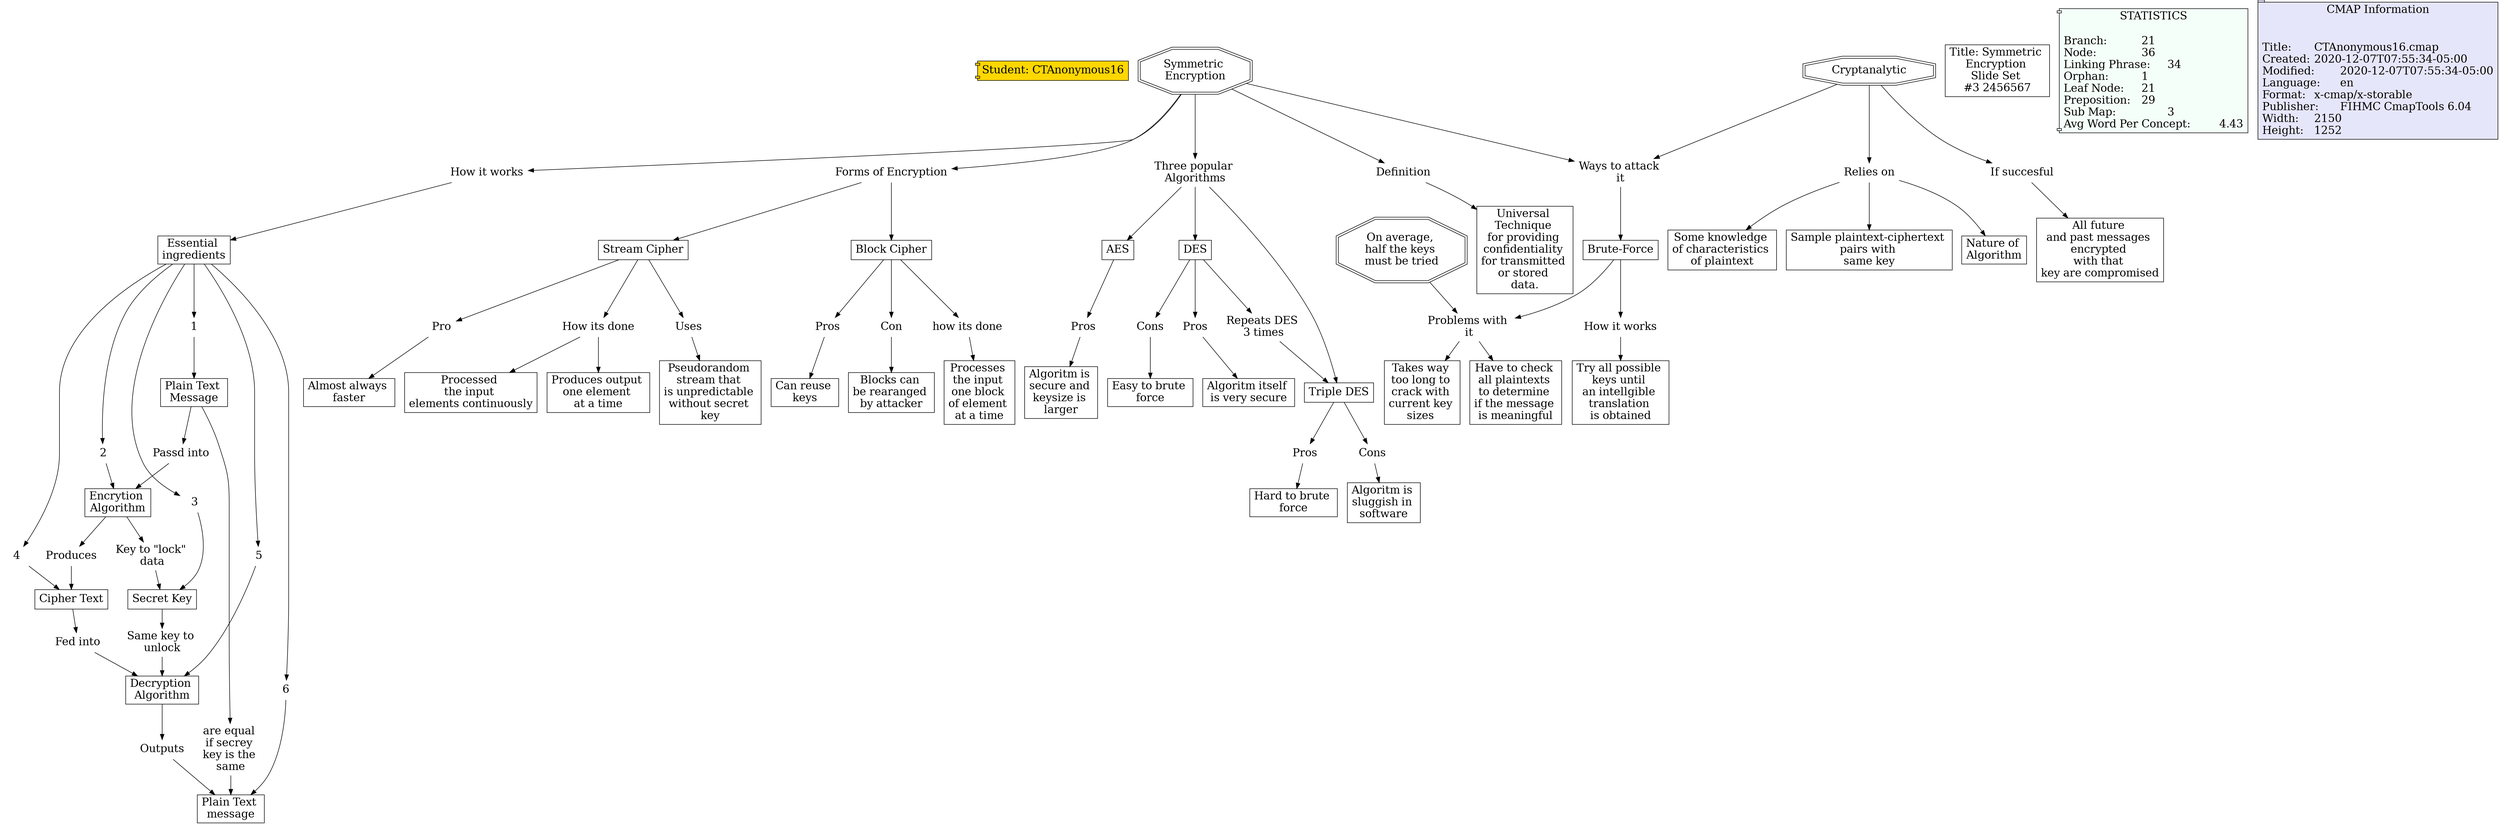 // The Round Table
digraph {
	Student [label="Student: CTAnonymous16" fillcolor=gold fontsize=20 shape=component style=filled]
	"1RS2061K4-1V31B49-1L6" [label="Essential 
ingredients" fillcolor=white fontsize=20 shape=rect style=filled]
	"1RS20H42Y-1YKLX9H-2FL" [label=6 fontsize=20 shape=none]
	"1RS2061K4-1V31B49-1L6" -> "1RS20H42Y-1YKLX9H-2FL" [constraint=true]
	"1RS219Y0L-CCQLZ5-3R9" [label="Brute-Force" fillcolor=white fontsize=20 shape=rect style=filled]
	"1RS21GGYN-ML82NS-407" [label="Problems with 
it" fontsize=20 shape=none]
	"1RS219Y0L-CCQLZ5-3R9" -> "1RS21GGYN-ML82NS-407" [constraint=true]
	"1RS21Y6Z3-1706WR1-53N" [label="Stream Cipher
" fillcolor=white fontsize=20 shape=rect style=filled]
	"1RS224047-1BLNPYP-5MJ" [label=Pro fontsize=20 shape=none]
	"1RS21Y6Z3-1706WR1-53N" -> "1RS224047-1BLNPYP-5MJ" [constraint=true]
	"1RS21V6YT-2VK7BM-4XG" [label=Pros fontsize=20 shape=none]
	"1RS21V6YR-12LD4TT-4XC" [label="Algoritm is 
secure and 
keysize is 
larger" fillcolor=white fontsize=20 shape=rect style=filled]
	"1RS21V6YT-2VK7BM-4XG" -> "1RS21V6YR-12LD4TT-4XC" [constraint=true]
	"1RS21Y6Z3-1706WR1-53N" [label="Stream Cipher
" fillcolor=white fontsize=20 shape=rect style=filled]
	"1RS221PPS-2C25TGR-5FN" [label="How its done
" fontsize=20 shape=none]
	"1RS21Y6Z3-1706WR1-53N" -> "1RS221PPS-2C25TGR-5FN" [constraint=true]
	"1RS217MR8-27H06T3-3LD" [label="How it works
" fontsize=20 shape=none]
	"1RS2061K4-1V31B49-1L6" [label="Essential 
ingredients" fillcolor=white fontsize=20 shape=rect style=filled]
	"1RS217MR8-27H06T3-3LD" -> "1RS2061K4-1V31B49-1L6" [constraint=true]
	"1RS21LS0L-174C37W-4C8" [label="Three popular 
Algorithms" fontsize=20 shape=none]
	"1RS21LS0J-12YMT8Q-4C5" [label=DES fillcolor=white fontsize=20 shape=rect style=filled]
	"1RS21LS0L-174C37W-4C8" -> "1RS21LS0J-12YMT8Q-4C5" [constraint=true]
	"1RS221PPS-2C25TGR-5FN" [label="How its done
" fontsize=20 shape=none]
	"1RS223430-1FMK1K4-5JV" [label="Produces output 
one element 
at a time" fillcolor=white fontsize=20 shape=rect style=filled]
	"1RS221PPS-2C25TGR-5FN" -> "1RS223430-1FMK1K4-5JV" [constraint=true]
	"1RS21TGZ1-19009M6-4V8" [label=Cons fontsize=20 shape=none]
	"1RS21TGZ0-27DHX93-4V5" [label="Algoritm is 
sluggish in 
software" fillcolor=white fontsize=20 shape=rect style=filled]
	"1RS21TGZ1-19009M6-4V8" -> "1RS21TGZ0-27DHX93-4V5" [constraint=true]
	"1RS206SM7-1PFLKVR-1MV" [label="Plain Text 
Message" fillcolor=white fontsize=20 shape=rect style=filled]
	"1RS20JH77-91LSB5-2K2" [label="are equal 
if secrey 
key is the 
same" fontsize=20 shape=none]
	"1RS206SM7-1PFLKVR-1MV" -> "1RS20JH77-91LSB5-2K2" [constraint=true]
	"1RS2061K4-1V31B49-1L6" [label="Essential 
ingredients" fillcolor=white fontsize=20 shape=rect style=filled]
	"1RS208GCY-G174V1-1S3" [label=3 fontsize=20 shape=none]
	"1RS2061K4-1V31B49-1L6" -> "1RS208GCY-G174V1-1S3" [constraint=true]
	"1RS21X62Q-GLZ2P7-51H" [label="Block Cipher
" fillcolor=white fontsize=20 shape=rect style=filled]
	"1RS220BTQ-DMDQ6B-59L" [label=Pros fontsize=20 shape=none]
	"1RS21X62Q-GLZ2P7-51H" -> "1RS220BTQ-DMDQ6B-59L" [constraint=true]
	"1RS21Y6Z3-1706WR1-53N" [label="Stream Cipher
" fillcolor=white fontsize=20 shape=rect style=filled]
	"1RS2247BZ-14ZNCKQ-5NW" [label=Uses fontsize=20 shape=none]
	"1RS21Y6Z3-1706WR1-53N" -> "1RS2247BZ-14ZNCKQ-5NW" [constraint=true]
	"1RS20X5SF-1W0W4S7-30Z" [label="On average, 
half the keys 
must be tried
" fillcolor=white fontsize=20 shape=doubleoctagon style=filled]
	"1RS21GGYN-ML82NS-407" [label="Problems with 
it" fontsize=20 shape=none]
	"1RS20X5SF-1W0W4S7-30Z" -> "1RS21GGYN-ML82NS-407" [constraint=true]
	"1RS1ZT824-B1S1Q7-TP" [label=Definition fontsize=20 shape=none]
	"1RS1ZT822-1JF4CBX-TL" [label="Universal 
Technique 
for providing 
confidentiality 
for transmitted 
or stored 
data." fillcolor=white fontsize=20 shape=rect style=filled]
	"1RS1ZT824-B1S1Q7-TP" -> "1RS1ZT822-1JF4CBX-TL" [constraint=true]
	"1RS20Z8GX-1S7YV8J-37Z" [label="If succesful
" fontsize=20 shape=none]
	"1RS20Z8GV-QBG85B-37W" [label="All future 
and past messages 
encrypted 
with that 
key are compromised
" fillcolor=white fontsize=20 shape=rect style=filled]
	"1RS20Z8GX-1S7YV8J-37Z" -> "1RS20Z8GV-QBG85B-37W" [constraint=true]
	"1RS220BTQ-DMDQ6B-59L" [label=Pros fontsize=20 shape=none]
	"1RS220BTN-PV21XY-59H" [label="Can reuse 
keys" fillcolor=white fontsize=20 shape=rect style=filled]
	"1RS220BTQ-DMDQ6B-59L" -> "1RS220BTN-PV21XY-59H" [constraint=true]
	"1RS220RQZ-11334FP-5C6" [label=Con fontsize=20 shape=none]
	"1RS220RQX-L6H0H4-5C3" [label="Blocks can 
be rearanged 
by attacker
" fillcolor=white fontsize=20 shape=rect style=filled]
	"1RS220RQZ-11334FP-5C6" -> "1RS220RQX-L6H0H4-5C3" [constraint=true]
	"1RS2061K4-1V31B49-1L6" [label="Essential 
ingredients" fillcolor=white fontsize=20 shape=rect style=filled]
	"1RS20C9S2-CXFPPS-219" [label=4 fontsize=20 shape=none]
	"1RS2061K4-1V31B49-1L6" -> "1RS20C9S2-CXFPPS-219" [constraint=true]
	"1RS219Y0N-1HLZQ3-3RD" [label="Ways to attack 
it" fontsize=20 shape=none]
	"1RS219Y0L-CCQLZ5-3R9" [label="Brute-Force" fillcolor=white fontsize=20 shape=rect style=filled]
	"1RS219Y0N-1HLZQ3-3RD" -> "1RS219Y0L-CCQLZ5-3R9" [constraint=true]
	"1RS20VLZ6-YRGL9H-2YR" [label="Relies on" fontsize=20 shape=none]
	"1RS20XSP0-177B83Y-33T" [label="Some knowledge 
of characteristics 
of plaintext
" fillcolor=white fontsize=20 shape=rect style=filled]
	"1RS20VLZ6-YRGL9H-2YR" -> "1RS20XSP0-177B83Y-33T" [constraint=true]
	"1RS2061K4-1V31B49-1L6" [label="Essential 
ingredients" fillcolor=white fontsize=20 shape=rect style=filled]
	"1RS20DBFR-16KYXPP-23B" [label=5 fontsize=20 shape=none]
	"1RS2061K4-1V31B49-1L6" -> "1RS20DBFR-16KYXPP-23B" [constraint=true]
	"1RS207LQ3-229JDJ5-1PP" [label=2 fontsize=20 shape=none]
	"1RS207LQ2-13J6Y5J-1PL" [label="Encrytion 
Algorithm" fillcolor=white fontsize=20 shape=rect style=filled]
	"1RS207LQ3-229JDJ5-1PP" -> "1RS207LQ2-13J6Y5J-1PL" [constraint=true]
	"1RS20FGQM-16XJQX0-28R" [label="Same key to 
unlock" fontsize=20 shape=none]
	"1RS20DBFP-1BP7K4Z-237" [label="Decryption 
Algorithm" fillcolor=white fontsize=20 shape=rect style=filled]
	"1RS20FGQM-16XJQX0-28R" -> "1RS20DBFP-1BP7K4Z-237" [constraint=true]
	"1RS21NL00-274RD3W-4HT" [label=AES fillcolor=white fontsize=20 shape=rect style=filled]
	"1RS21V6YT-2VK7BM-4XG" [label=Pros fontsize=20 shape=none]
	"1RS21NL00-274RD3W-4HT" -> "1RS21V6YT-2VK7BM-4XG" [constraint=true]
	"1RS21GGYN-ML82NS-407" [label="Problems with 
it" fontsize=20 shape=none]
	"1RS211C58-29NL45F-3CD" [label="Takes way 
too long to 
crack with 
current key 
sizes " fillcolor=white fontsize=20 shape=rect style=filled]
	"1RS21GGYN-ML82NS-407" -> "1RS211C58-29NL45F-3CD" [constraint=true]
	"1RS20H42Y-1YKLX9H-2FL" [label=6 fontsize=20 shape=none]
	"1RS20H42W-2CRWGBM-2FH" [label="Plain Text 
message" fillcolor=white fontsize=20 shape=rect style=filled]
	"1RS20H42Y-1YKLX9H-2FL" -> "1RS20H42W-2CRWGBM-2FH" [constraint=true]
	"1RS20G8KF-1N3SWYX-2C1" [label="Fed into" fontsize=20 shape=none]
	"1RS20DBFP-1BP7K4Z-237" [label="Decryption 
Algorithm" fillcolor=white fontsize=20 shape=rect style=filled]
	"1RS20G8KF-1N3SWYX-2C1" -> "1RS20DBFP-1BP7K4Z-237" [constraint=true]
	"1RS21LS0J-12YMT8Q-4C5" [label=DES fillcolor=white fontsize=20 shape=rect style=filled]
	"1RS21SDGJ-184W11L-4R5" [label="Repeats DES 
3 times" fontsize=20 shape=none]
	"1RS21LS0J-12YMT8Q-4C5" -> "1RS21SDGJ-184W11L-4R5" [constraint=true]
	"1RS20DBFP-1BP7K4Z-237" [label="Decryption 
Algorithm" fillcolor=white fontsize=20 shape=rect style=filled]
	"1RS20J64D-X57QX1-2J1" [label=Outputs fontsize=20 shape=none]
	"1RS20DBFP-1BP7K4Z-237" -> "1RS20J64D-X57QX1-2J1" [constraint=true]
	"1RS20C9S0-FY75WR-216" [label="Cipher Text
" fillcolor=white fontsize=20 shape=rect style=filled]
	"1RS20G8KF-1N3SWYX-2C1" [label="Fed into" fontsize=20 shape=none]
	"1RS20C9S0-FY75WR-216" -> "1RS20G8KF-1N3SWYX-2C1" [constraint=true]
	"1RS224047-1BLNPYP-5MJ" [label=Pro fontsize=20 shape=none]
	"1RS224045-1LP7LD4-5MF" [label="Almost always 
faster" fillcolor=white fontsize=20 shape=rect style=filled]
	"1RS224047-1BLNPYP-5MJ" -> "1RS224045-1LP7LD4-5MF" [constraint=true]
	"1RS21N81C-199HQQ6-4GN" [label="Triple DES
" fillcolor=white fontsize=20 shape=rect style=filled]
	"1RS21TGZ1-19009M6-4V8" [label=Cons fontsize=20 shape=none]
	"1RS21N81C-199HQQ6-4GN" -> "1RS21TGZ1-19009M6-4V8" [constraint=true]
	"1RS21X62Q-GLZ2P7-51H" [label="Block Cipher
" fillcolor=white fontsize=20 shape=rect style=filled]
	"1RS220RQZ-11334FP-5C6" [label=Con fontsize=20 shape=none]
	"1RS21X62Q-GLZ2P7-51H" -> "1RS220RQZ-11334FP-5C6" [constraint=true]
	"1RS20PDV9-1HW846C-2PF" [label=Cryptanalytic fillcolor=white fontsize=20 shape=doubleoctagon style=filled]
	"1RS20VLZ6-YRGL9H-2YR" [label="Relies on" fontsize=20 shape=none]
	"1RS20PDV9-1HW846C-2PF" -> "1RS20VLZ6-YRGL9H-2YR" [constraint=true]
	"1RS21YPDN-QJQ0XD-54W" [label="how its done
" fontsize=20 shape=none]
	"1RS21YPDL-9RPPWX-54S" [label="Processes 
the input 
one block 
of element 
at a time" fillcolor=white fontsize=20 shape=rect style=filled]
	"1RS21YPDN-QJQ0XD-54W" -> "1RS21YPDL-9RPPWX-54S" [constraint=true]
	"1RS2061K4-1V31B49-1L6" [label="Essential 
ingredients" fillcolor=white fontsize=20 shape=rect style=filled]
	"1RS207LQ3-229JDJ5-1PP" [label=2 fontsize=20 shape=none]
	"1RS2061K4-1V31B49-1L6" -> "1RS207LQ3-229JDJ5-1PP" [constraint=true]
	"1RS20J64D-X57QX1-2J1" [label=Outputs fontsize=20 shape=none]
	"1RS20H42W-2CRWGBM-2FH" [label="Plain Text 
message" fillcolor=white fontsize=20 shape=rect style=filled]
	"1RS20J64D-X57QX1-2J1" -> "1RS20H42W-2CRWGBM-2FH" [constraint=true]
	"1RS21FMH7-1PMYKYM-3Y5" [label="How it works
" fontsize=20 shape=none]
	"1RS20PVSK-5SJHVT-2QS" [label="Try all possible 
keys until 
an intellgible 
translation 
is obtained
" fillcolor=white fontsize=20 shape=rect style=filled]
	"1RS21FMH7-1PMYKYM-3Y5" -> "1RS20PVSK-5SJHVT-2QS" [constraint=true]
	"1RS1ZS9M2-61878G-S7" [label="Symmetric 
Encryption" fillcolor=white fontsize=20 shape=doubleoctagon style=filled]
	"1RS21X62R-PFVFY9-51L" [label="Forms of Encryption
" fontsize=20 shape=none]
	"1RS1ZS9M2-61878G-S7" -> "1RS21X62R-PFVFY9-51L" [constraint=true]
	"1RS21LS0J-12YMT8Q-4C5" [label=DES fillcolor=white fontsize=20 shape=rect style=filled]
	"1RS21QNQ8-3DC5YV-4LQ" [label=Cons fontsize=20 shape=none]
	"1RS21LS0J-12YMT8Q-4C5" -> "1RS21QNQ8-3DC5YV-4LQ" [constraint=true]
	"1RS21GGYN-ML82NS-407" [label="Problems with 
it" fontsize=20 shape=none]
	"1RS21GGYM-1N9H6HD-404" [label="Have to check 
all plaintexts 
to determine 
if the message 
is meaningful
" fillcolor=white fontsize=20 shape=rect style=filled]
	"1RS21GGYN-ML82NS-407" -> "1RS21GGYM-1N9H6HD-404" [constraint=true]
	"1RS209FSB-RDV3PK-1VV" [label="Passd into
" fontsize=20 shape=none]
	"1RS207LQ2-13J6Y5J-1PL" [label="Encrytion 
Algorithm" fillcolor=white fontsize=20 shape=rect style=filled]
	"1RS209FSB-RDV3PK-1VV" -> "1RS207LQ2-13J6Y5J-1PL" [constraint=true]
	"1RS206SM7-1PFLKVR-1MV" [label="Plain Text 
Message" fillcolor=white fontsize=20 shape=rect style=filled]
	"1RS209FSB-RDV3PK-1VV" [label="Passd into
" fontsize=20 shape=none]
	"1RS206SM7-1PFLKVR-1MV" -> "1RS209FSB-RDV3PK-1VV" [constraint=true]
	"1RS20JH77-91LSB5-2K2" [label="are equal 
if secrey 
key is the 
same" fontsize=20 shape=none]
	"1RS20H42W-2CRWGBM-2FH" [label="Plain Text 
message" fillcolor=white fontsize=20 shape=rect style=filled]
	"1RS20JH77-91LSB5-2K2" -> "1RS20H42W-2CRWGBM-2FH" [constraint=true]
	"1RS21N81C-199HQQ6-4GN" [label="Triple DES
" fillcolor=white fontsize=20 shape=rect style=filled]
	"1RS21SXX8-23FJGPC-4SP" [label=Pros fontsize=20 shape=none]
	"1RS21N81C-199HQQ6-4GN" -> "1RS21SXX8-23FJGPC-4SP" [constraint=true]
	"1RS1ZS9M2-61878G-S7" [label="Symmetric 
Encryption" fillcolor=white fontsize=20 shape=doubleoctagon style=filled]
	"1RS219Y0N-1HLZQ3-3RD" [label="Ways to attack 
it" fontsize=20 shape=none]
	"1RS1ZS9M2-61878G-S7" -> "1RS219Y0N-1HLZQ3-3RD" [constraint=true]
	"1RS20H9QV-2CRX1Q3-2GB" [label=Produces fontsize=20 shape=none]
	"1RS20C9S0-FY75WR-216" [label="Cipher Text
" fillcolor=white fontsize=20 shape=rect style=filled]
	"1RS20H9QV-2CRX1Q3-2GB" -> "1RS20C9S0-FY75WR-216" [constraint=true]
	"1RS21X62R-PFVFY9-51L" [label="Forms of Encryption
" fontsize=20 shape=none]
	"1RS21Y6Z3-1706WR1-53N" [label="Stream Cipher
" fillcolor=white fontsize=20 shape=rect style=filled]
	"1RS21X62R-PFVFY9-51L" -> "1RS21Y6Z3-1706WR1-53N" [constraint=true]
	"1RS21LS0L-174C37W-4C8" [label="Three popular 
Algorithms" fontsize=20 shape=none]
	"1RS21N81C-199HQQ6-4GN" [label="Triple DES
" fillcolor=white fontsize=20 shape=rect style=filled]
	"1RS21LS0L-174C37W-4C8" -> "1RS21N81C-199HQQ6-4GN" [constraint=true]
	"1RS1ZS9M2-61878G-S7" [label="Symmetric 
Encryption" fillcolor=white fontsize=20 shape=doubleoctagon style=filled]
	"1RS217MR8-27H06T3-3LD" [label="How it works
" fontsize=20 shape=none]
	"1RS1ZS9M2-61878G-S7" -> "1RS217MR8-27H06T3-3LD" [constraint=true]
	"1RS207LQ2-13J6Y5J-1PL" [label="Encrytion 
Algorithm" fillcolor=white fontsize=20 shape=rect style=filled]
	"1RS20B46L-8WNPLG-1YF" [label="Key to \"lock\" 
data" fontsize=20 shape=none]
	"1RS207LQ2-13J6Y5J-1PL" -> "1RS20B46L-8WNPLG-1YF" [constraint=true]
	"1RS20VLZ6-YRGL9H-2YR" [label="Relies on" fontsize=20 shape=none]
	"1RS20YGN9-19K746S-35V" [label="Sample plaintext-ciphertext 
pairs with 
same key" fillcolor=white fontsize=20 shape=rect style=filled]
	"1RS20VLZ6-YRGL9H-2YR" -> "1RS20YGN9-19K746S-35V" [constraint=true]
	"1RS21X62R-PFVFY9-51L" [label="Forms of Encryption
" fontsize=20 shape=none]
	"1RS21X62Q-GLZ2P7-51H" [label="Block Cipher
" fillcolor=white fontsize=20 shape=rect style=filled]
	"1RS21X62R-PFVFY9-51L" -> "1RS21X62Q-GLZ2P7-51H" [constraint=true]
	"1RS20DBFR-16KYXPP-23B" [label=5 fontsize=20 shape=none]
	"1RS20DBFP-1BP7K4Z-237" [label="Decryption 
Algorithm" fillcolor=white fontsize=20 shape=rect style=filled]
	"1RS20DBFR-16KYXPP-23B" -> "1RS20DBFP-1BP7K4Z-237" [constraint=true]
	"1RS20PDV9-1HW846C-2PF" [label=Cryptanalytic fillcolor=white fontsize=20 shape=doubleoctagon style=filled]
	"1RS20Z8GX-1S7YV8J-37Z" [label="If succesful
" fontsize=20 shape=none]
	"1RS20PDV9-1HW846C-2PF" -> "1RS20Z8GX-1S7YV8J-37Z" [constraint=true]
	"1RS21LS0J-12YMT8Q-4C5" [label=DES fillcolor=white fontsize=20 shape=rect style=filled]
	"1RS21P5KK-NZXRFK-4JJ" [label=Pros fontsize=20 shape=none]
	"1RS21LS0J-12YMT8Q-4C5" -> "1RS21P5KK-NZXRFK-4JJ" [constraint=true]
	"1RS207LQ2-13J6Y5J-1PL" [label="Encrytion 
Algorithm" fillcolor=white fontsize=20 shape=rect style=filled]
	"1RS20H9QV-2CRX1Q3-2GB" [label=Produces fontsize=20 shape=none]
	"1RS207LQ2-13J6Y5J-1PL" -> "1RS20H9QV-2CRX1Q3-2GB" [constraint=true]
	"1RS208GCY-G174V1-1S3" [label=3 fontsize=20 shape=none]
	"1RS208GCW-1B3BK4Q-1S0" [label="Secret Key
" fillcolor=white fontsize=20 shape=rect style=filled]
	"1RS208GCY-G174V1-1S3" -> "1RS208GCW-1B3BK4Q-1S0" [constraint=true]
	"1RS21X62Q-GLZ2P7-51H" [label="Block Cipher
" fillcolor=white fontsize=20 shape=rect style=filled]
	"1RS21YPDN-QJQ0XD-54W" [label="how its done
" fontsize=20 shape=none]
	"1RS21X62Q-GLZ2P7-51H" -> "1RS21YPDN-QJQ0XD-54W" [constraint=true]
	"1RS21LS0L-174C37W-4C8" [label="Three popular 
Algorithms" fontsize=20 shape=none]
	"1RS21NL00-274RD3W-4HT" [label=AES fillcolor=white fontsize=20 shape=rect style=filled]
	"1RS21LS0L-174C37W-4C8" -> "1RS21NL00-274RD3W-4HT" [constraint=true]
	"1RS20VLZ6-YRGL9H-2YR" [label="Relies on" fontsize=20 shape=none]
	"1RS20VLZ4-14K3CWD-2YN" [label="Nature of 
Algorithm" fillcolor=white fontsize=20 shape=rect style=filled]
	"1RS20VLZ6-YRGL9H-2YR" -> "1RS20VLZ4-14K3CWD-2YN" [constraint=true]
	"1RS206SM9-1DGWPQZ-1MY" [label=1 fontsize=20 shape=none]
	"1RS206SM7-1PFLKVR-1MV" [label="Plain Text 
Message" fillcolor=white fontsize=20 shape=rect style=filled]
	"1RS206SM9-1DGWPQZ-1MY" -> "1RS206SM7-1PFLKVR-1MV" [constraint=true]
	"1RS1ZS9M2-61878G-S7" [label="Symmetric 
Encryption" fillcolor=white fontsize=20 shape=doubleoctagon style=filled]
	"1RS1ZT824-B1S1Q7-TP" [label=Definition fontsize=20 shape=none]
	"1RS1ZS9M2-61878G-S7" -> "1RS1ZT824-B1S1Q7-TP" [constraint=true]
	"1RS221PPS-2C25TGR-5FN" [label="How its done
" fontsize=20 shape=none]
	"1RS221PPQ-911ST2-5FK" [label="Processed 
the input 
elements continuously
" fillcolor=white fontsize=20 shape=rect style=filled]
	"1RS221PPS-2C25TGR-5FN" -> "1RS221PPQ-911ST2-5FK" [constraint=true]
	"1RS208GCW-1B3BK4Q-1S0" [label="Secret Key
" fillcolor=white fontsize=20 shape=rect style=filled]
	"1RS20FGQM-16XJQX0-28R" [label="Same key to 
unlock" fontsize=20 shape=none]
	"1RS208GCW-1B3BK4Q-1S0" -> "1RS20FGQM-16XJQX0-28R" [constraint=true]
	"1RS21P5KK-NZXRFK-4JJ" [label=Pros fontsize=20 shape=none]
	"1RS21P5KH-18F7CNM-4JF" [label="Algoritm itself 
is very secure
" fillcolor=white fontsize=20 shape=rect style=filled]
	"1RS21P5KK-NZXRFK-4JJ" -> "1RS21P5KH-18F7CNM-4JF" [constraint=true]
	"1RS2247BZ-14ZNCKQ-5NW" [label=Uses fontsize=20 shape=none]
	"1RS2247BX-1GKB6PL-5NS" [label="Pseudorandom 
stream that 
is unpredictable 
without secret 
key" fillcolor=white fontsize=20 shape=rect style=filled]
	"1RS2247BZ-14ZNCKQ-5NW" -> "1RS2247BX-1GKB6PL-5NS" [constraint=true]
	"1RS2061K4-1V31B49-1L6" [label="Essential 
ingredients" fillcolor=white fontsize=20 shape=rect style=filled]
	"1RS206SM9-1DGWPQZ-1MY" [label=1 fontsize=20 shape=none]
	"1RS2061K4-1V31B49-1L6" -> "1RS206SM9-1DGWPQZ-1MY" [constraint=true]
	"1RS1ZS9M2-61878G-S7" [label="Symmetric 
Encryption" fillcolor=white fontsize=20 shape=doubleoctagon style=filled]
	"1RS21LS0L-174C37W-4C8" [label="Three popular 
Algorithms" fontsize=20 shape=none]
	"1RS1ZS9M2-61878G-S7" -> "1RS21LS0L-174C37W-4C8" [constraint=true]
	"1RS20C9S2-CXFPPS-219" [label=4 fontsize=20 shape=none]
	"1RS20C9S0-FY75WR-216" [label="Cipher Text
" fillcolor=white fontsize=20 shape=rect style=filled]
	"1RS20C9S2-CXFPPS-219" -> "1RS20C9S0-FY75WR-216" [constraint=true]
	"1RS21QNQ8-3DC5YV-4LQ" [label=Cons fontsize=20 shape=none]
	"1RS21QNQ6-1KSWP5Y-4LM" [label="Easy to brute 
force" fillcolor=white fontsize=20 shape=rect style=filled]
	"1RS21QNQ8-3DC5YV-4LQ" -> "1RS21QNQ6-1KSWP5Y-4LM" [constraint=true]
	"1RS219Y0L-CCQLZ5-3R9" [label="Brute-Force" fillcolor=white fontsize=20 shape=rect style=filled]
	"1RS21FMH7-1PMYKYM-3Y5" [label="How it works
" fontsize=20 shape=none]
	"1RS219Y0L-CCQLZ5-3R9" -> "1RS21FMH7-1PMYKYM-3Y5" [constraint=true]
	"1RS21SXX8-23FJGPC-4SP" [label=Pros fontsize=20 shape=none]
	"1RS21SXX6-225X73-4SL" [label="Hard to brute 
force" fillcolor=white fontsize=20 shape=rect style=filled]
	"1RS21SXX8-23FJGPC-4SP" -> "1RS21SXX6-225X73-4SL" [constraint=true]
	"1RS20PDV9-1HW846C-2PF" [label=Cryptanalytic fillcolor=white fontsize=20 shape=doubleoctagon style=filled]
	"1RS219Y0N-1HLZQ3-3RD" [label="Ways to attack 
it" fontsize=20 shape=none]
	"1RS20PDV9-1HW846C-2PF" -> "1RS219Y0N-1HLZQ3-3RD" [constraint=true]
	"1RS21SDGJ-184W11L-4R5" [label="Repeats DES 
3 times" fontsize=20 shape=none]
	"1RS21N81C-199HQQ6-4GN" [label="Triple DES
" fillcolor=white fontsize=20 shape=rect style=filled]
	"1RS21SDGJ-184W11L-4R5" -> "1RS21N81C-199HQQ6-4GN" [constraint=true]
	"1RS20B46L-8WNPLG-1YF" [label="Key to \"lock\" 
data" fontsize=20 shape=none]
	"1RS208GCW-1B3BK4Q-1S0" [label="Secret Key
" fillcolor=white fontsize=20 shape=rect style=filled]
	"1RS20B46L-8WNPLG-1YF" -> "1RS208GCW-1B3BK4Q-1S0" [constraint=true]
	"1RS1ZNK3H-VW8RYB-8T" [label="Title: Symmetric 
Encryption 
Slide Set 
#3 2456567
" fillcolor=white fontsize=20 shape=rect style=filled]
	statictics [label="STATISTICS
\lBranch:		21\lNode:		36\lLinking Phrase:	34\lOrphan:		1\lLeaf Node:	21\lPreposition:	29\lSub Map:		3\lAvg Word Per Concept:	4.43\l" Gsplines=true fillcolor="#F5FFFA" fontsize=20 shape=component style=filled]
	file_info [label="CMAP Information

\lTitle:	CTAnonymous16.cmap\lCreated:	2020-12-07T07:55:34-05:00\lModified:	2020-12-07T07:55:34-05:00\lLanguage:	en\lFormat:	x-cmap/x-storable\lPublisher:	FIHMC CmapTools 6.04\lWidth:	2150\lHeight:	1252\l" Gsplines=true fillcolor="#E6E6FA" fontsize=20 shape=tab style=filled]
}
